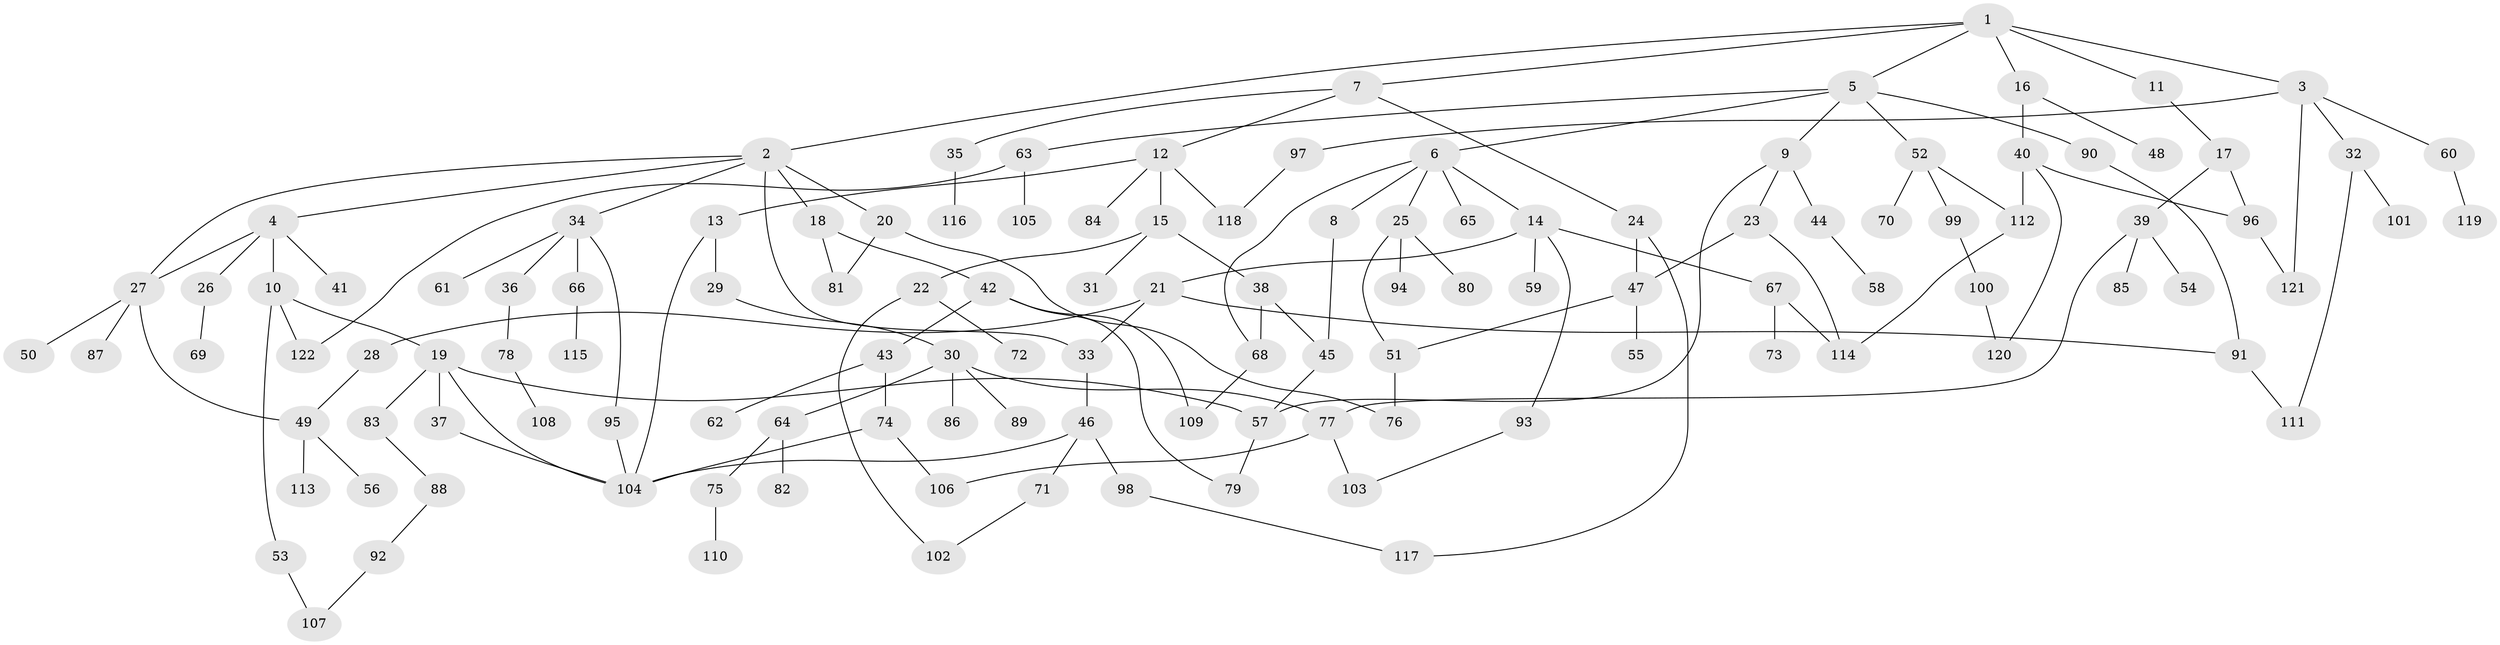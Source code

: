 // Generated by graph-tools (version 1.1) at 2025/10/02/27/25 16:10:55]
// undirected, 122 vertices, 155 edges
graph export_dot {
graph [start="1"]
  node [color=gray90,style=filled];
  1;
  2;
  3;
  4;
  5;
  6;
  7;
  8;
  9;
  10;
  11;
  12;
  13;
  14;
  15;
  16;
  17;
  18;
  19;
  20;
  21;
  22;
  23;
  24;
  25;
  26;
  27;
  28;
  29;
  30;
  31;
  32;
  33;
  34;
  35;
  36;
  37;
  38;
  39;
  40;
  41;
  42;
  43;
  44;
  45;
  46;
  47;
  48;
  49;
  50;
  51;
  52;
  53;
  54;
  55;
  56;
  57;
  58;
  59;
  60;
  61;
  62;
  63;
  64;
  65;
  66;
  67;
  68;
  69;
  70;
  71;
  72;
  73;
  74;
  75;
  76;
  77;
  78;
  79;
  80;
  81;
  82;
  83;
  84;
  85;
  86;
  87;
  88;
  89;
  90;
  91;
  92;
  93;
  94;
  95;
  96;
  97;
  98;
  99;
  100;
  101;
  102;
  103;
  104;
  105;
  106;
  107;
  108;
  109;
  110;
  111;
  112;
  113;
  114;
  115;
  116;
  117;
  118;
  119;
  120;
  121;
  122;
  1 -- 2;
  1 -- 3;
  1 -- 5;
  1 -- 7;
  1 -- 11;
  1 -- 16;
  2 -- 4;
  2 -- 18;
  2 -- 20;
  2 -- 34;
  2 -- 27;
  2 -- 33;
  3 -- 32;
  3 -- 60;
  3 -- 97;
  3 -- 121;
  4 -- 10;
  4 -- 26;
  4 -- 27;
  4 -- 41;
  5 -- 6;
  5 -- 9;
  5 -- 52;
  5 -- 63;
  5 -- 90;
  6 -- 8;
  6 -- 14;
  6 -- 25;
  6 -- 65;
  6 -- 68;
  7 -- 12;
  7 -- 24;
  7 -- 35;
  8 -- 45;
  9 -- 23;
  9 -- 44;
  9 -- 57;
  10 -- 19;
  10 -- 53;
  10 -- 122;
  11 -- 17;
  12 -- 13;
  12 -- 15;
  12 -- 84;
  12 -- 118;
  13 -- 29;
  13 -- 104;
  14 -- 21;
  14 -- 59;
  14 -- 67;
  14 -- 93;
  15 -- 22;
  15 -- 31;
  15 -- 38;
  16 -- 40;
  16 -- 48;
  17 -- 39;
  17 -- 96;
  18 -- 42;
  18 -- 81;
  19 -- 37;
  19 -- 83;
  19 -- 57;
  19 -- 104;
  20 -- 76;
  20 -- 81;
  21 -- 28;
  21 -- 33;
  21 -- 91;
  22 -- 72;
  22 -- 102;
  23 -- 114;
  23 -- 47;
  24 -- 47;
  24 -- 117;
  25 -- 51;
  25 -- 80;
  25 -- 94;
  26 -- 69;
  27 -- 50;
  27 -- 87;
  27 -- 49;
  28 -- 49;
  29 -- 30;
  30 -- 64;
  30 -- 77;
  30 -- 86;
  30 -- 89;
  32 -- 101;
  32 -- 111;
  33 -- 46;
  34 -- 36;
  34 -- 61;
  34 -- 66;
  34 -- 95;
  35 -- 116;
  36 -- 78;
  37 -- 104;
  38 -- 45;
  38 -- 68;
  39 -- 54;
  39 -- 85;
  39 -- 77;
  40 -- 96;
  40 -- 120;
  40 -- 112;
  42 -- 43;
  42 -- 109;
  42 -- 79;
  43 -- 62;
  43 -- 74;
  44 -- 58;
  45 -- 57;
  46 -- 71;
  46 -- 98;
  46 -- 104;
  47 -- 55;
  47 -- 51;
  49 -- 56;
  49 -- 113;
  51 -- 76;
  52 -- 70;
  52 -- 99;
  52 -- 112;
  53 -- 107;
  57 -- 79;
  60 -- 119;
  63 -- 105;
  63 -- 122;
  64 -- 75;
  64 -- 82;
  66 -- 115;
  67 -- 73;
  67 -- 114;
  68 -- 109;
  71 -- 102;
  74 -- 104;
  74 -- 106;
  75 -- 110;
  77 -- 106;
  77 -- 103;
  78 -- 108;
  83 -- 88;
  88 -- 92;
  90 -- 91;
  91 -- 111;
  92 -- 107;
  93 -- 103;
  95 -- 104;
  96 -- 121;
  97 -- 118;
  98 -- 117;
  99 -- 100;
  100 -- 120;
  112 -- 114;
}
